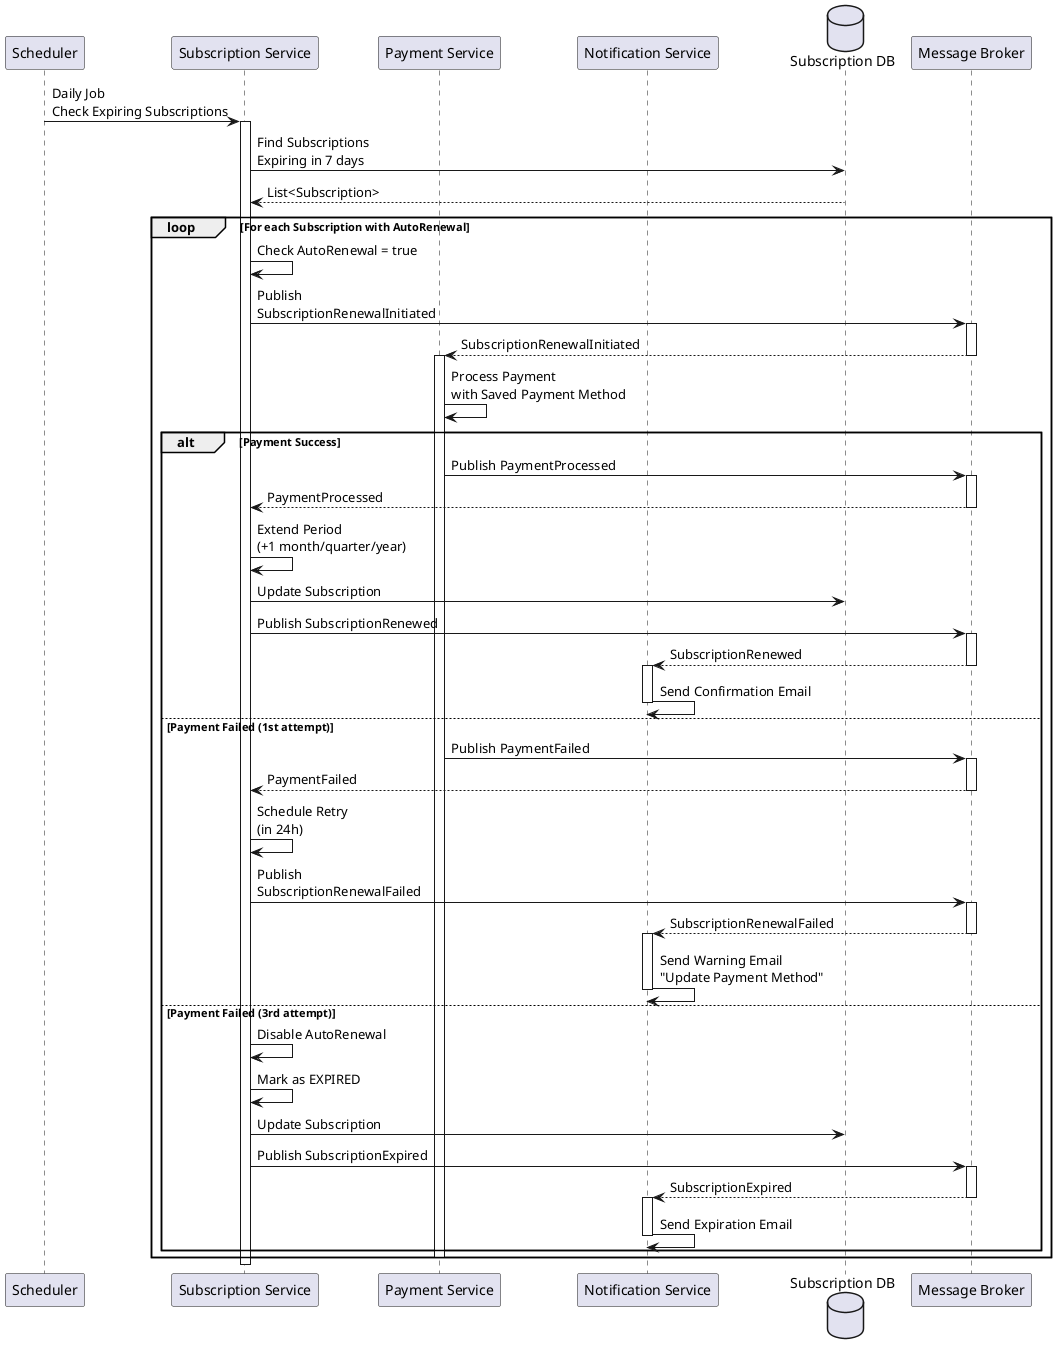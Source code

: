 @startuml
participant "Scheduler" as Cron
participant "Subscription Service" as Subscription
participant "Payment Service" as Payment
participant "Notification Service" as Notification
database "Subscription DB" as SubDB
participant "Message Broker" as Broker

Cron -> Subscription: Daily Job\nCheck Expiring Subscriptions
activate Subscription

Subscription -> SubDB: Find Subscriptions\nExpiring in 7 days
SubDB --> Subscription: List<Subscription>

loop For each Subscription with AutoRenewal
    Subscription -> Subscription: Check AutoRenewal = true
    
    Subscription -> Broker: Publish\nSubscriptionRenewalInitiated
    activate Broker
    Broker --> Payment: SubscriptionRenewalInitiated
    deactivate Broker
    
    activate Payment
    Payment -> Payment: Process Payment\nwith Saved Payment Method
    
    alt Payment Success
        Payment -> Broker: Publish PaymentProcessed
        activate Broker
        Broker --> Subscription: PaymentProcessed
        deactivate Broker
        
        Subscription -> Subscription: Extend Period\n(+1 month/quarter/year)
        Subscription -> SubDB: Update Subscription
        
        Subscription -> Broker: Publish SubscriptionRenewed
        activate Broker
        Broker --> Notification: SubscriptionRenewed
        deactivate Broker
        
        activate Notification
        Notification -> Notification: Send Confirmation Email
        deactivate Notification
        
    else Payment Failed (1st attempt)
        Payment -> Broker: Publish PaymentFailed
        activate Broker
        Broker --> Subscription: PaymentFailed
        deactivate Broker
        
        Subscription -> Subscription: Schedule Retry\n(in 24h)
        
        Subscription -> Broker: Publish\nSubscriptionRenewalFailed
        activate Broker
        Broker --> Notification: SubscriptionRenewalFailed
        deactivate Broker
        
        activate Notification
        Notification -> Notification: Send Warning Email\n"Update Payment Method"
        deactivate Notification
        
    else Payment Failed (3rd attempt)
        Subscription -> Subscription: Disable AutoRenewal
        Subscription -> Subscription: Mark as EXPIRED
        Subscription -> SubDB: Update Subscription
        
        Subscription -> Broker: Publish SubscriptionExpired
        activate Broker
        Broker --> Notification: SubscriptionExpired
        deactivate Broker
        
        activate Notification
        Notification -> Notification: Send Expiration Email
        deactivate Notification
    end
    
    deactivate Payment
end

deactivate Subscription
@enduml
